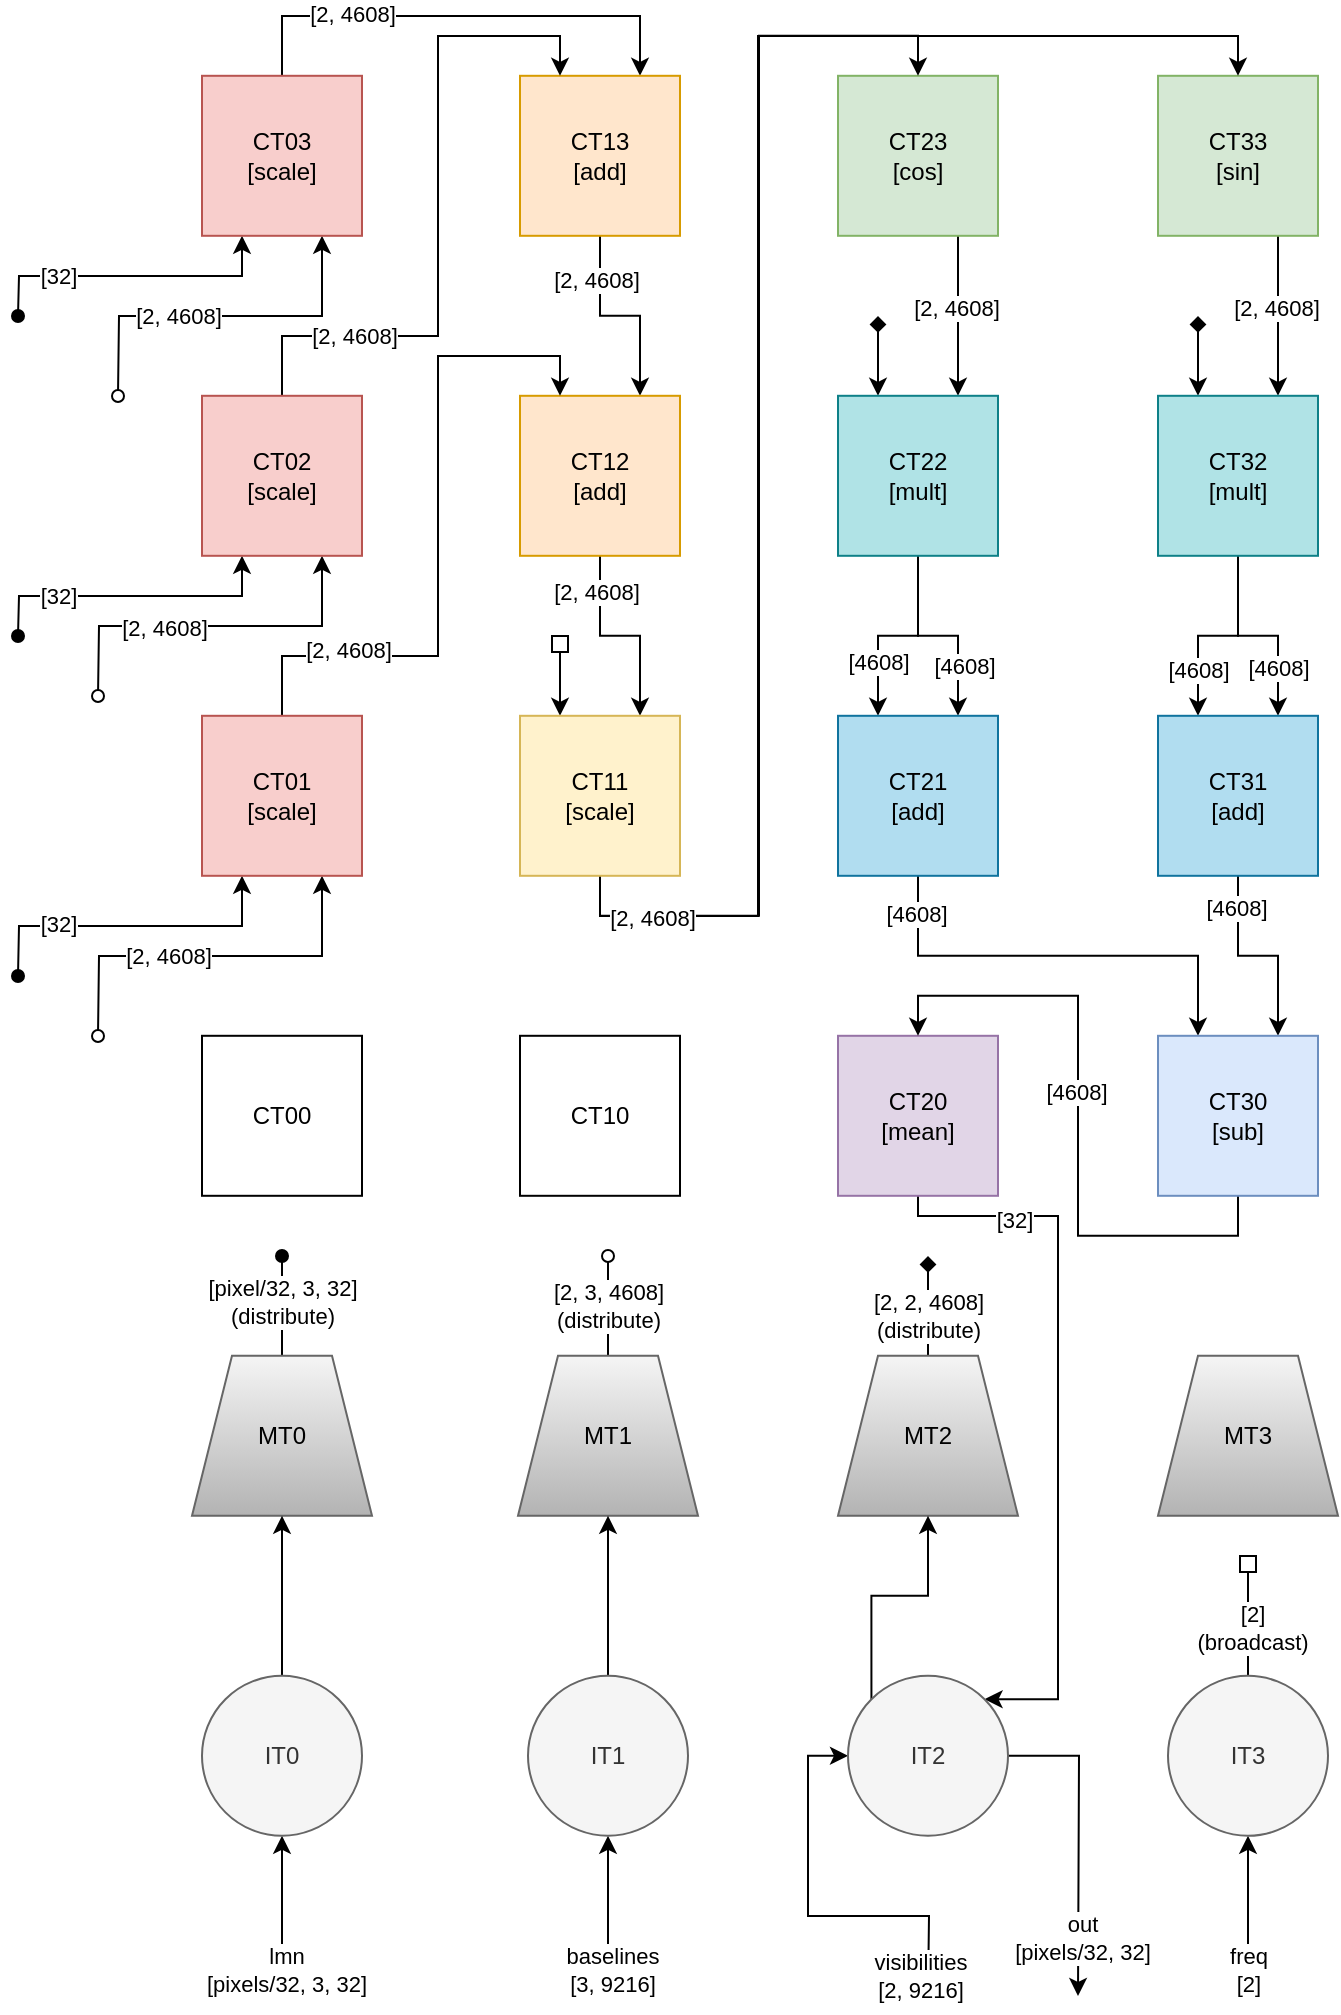 <mxfile version="24.5.3" type="device">
  <diagram name="Page-1" id="7X-R80Q5URdf1TgEHxfu">
    <mxGraphModel dx="1050" dy="621" grid="1" gridSize="10" guides="1" tooltips="1" connect="1" arrows="1" fold="1" page="1" pageScale="1" pageWidth="850" pageHeight="1100" math="0" shadow="0">
      <root>
        <mxCell id="0" />
        <mxCell id="1" parent="0" />
        <mxCell id="3DLeBJEjjfiLJF8wQBnB-18" style="edgeStyle=orthogonalEdgeStyle;rounded=0;orthogonalLoop=1;jettySize=auto;html=1;exitX=0.5;exitY=0;exitDx=0;exitDy=0;entryX=0.75;entryY=0;entryDx=0;entryDy=0;" edge="1" parent="1" source="i6Cz08wEIOyxmJ7STcuh-1" target="i6Cz08wEIOyxmJ7STcuh-2">
          <mxGeometry relative="1" as="geometry">
            <Array as="points">
              <mxPoint x="205" y="10" />
              <mxPoint x="385" y="10" />
            </Array>
          </mxGeometry>
        </mxCell>
        <mxCell id="3DLeBJEjjfiLJF8wQBnB-82" value="[2, 4608]" style="edgeLabel;html=1;align=center;verticalAlign=middle;resizable=0;points=[];" vertex="1" connectable="0" parent="3DLeBJEjjfiLJF8wQBnB-18">
          <mxGeometry x="-0.458" y="1" relative="1" as="geometry">
            <mxPoint as="offset" />
          </mxGeometry>
        </mxCell>
        <mxCell id="3DLeBJEjjfiLJF8wQBnB-44" style="edgeStyle=orthogonalEdgeStyle;rounded=0;orthogonalLoop=1;jettySize=auto;html=1;exitX=0.75;exitY=1;exitDx=0;exitDy=0;startArrow=classic;startFill=1;endArrow=oval;endFill=0;" edge="1" parent="1" source="i6Cz08wEIOyxmJ7STcuh-1">
          <mxGeometry relative="1" as="geometry">
            <mxPoint x="120" y="200" as="targetPoint" />
          </mxGeometry>
        </mxCell>
        <mxCell id="3DLeBJEjjfiLJF8wQBnB-66" value="[2, 4608]" style="edgeLabel;html=1;align=center;verticalAlign=middle;resizable=0;points=[];" vertex="1" connectable="0" parent="3DLeBJEjjfiLJF8wQBnB-44">
          <mxGeometry x="0.325" relative="1" as="geometry">
            <mxPoint x="8" as="offset" />
          </mxGeometry>
        </mxCell>
        <mxCell id="3DLeBJEjjfiLJF8wQBnB-47" style="edgeStyle=orthogonalEdgeStyle;rounded=0;orthogonalLoop=1;jettySize=auto;html=1;exitX=0.25;exitY=1;exitDx=0;exitDy=0;startArrow=classic;startFill=1;endArrow=oval;endFill=1;" edge="1" parent="1" source="i6Cz08wEIOyxmJ7STcuh-1">
          <mxGeometry relative="1" as="geometry">
            <mxPoint x="70" y="160" as="targetPoint" />
          </mxGeometry>
        </mxCell>
        <mxCell id="3DLeBJEjjfiLJF8wQBnB-61" value="[32]" style="edgeLabel;html=1;align=center;verticalAlign=middle;resizable=0;points=[];" vertex="1" connectable="0" parent="3DLeBJEjjfiLJF8wQBnB-47">
          <mxGeometry x="0.152" y="3" relative="1" as="geometry">
            <mxPoint x="-25" y="-3" as="offset" />
          </mxGeometry>
        </mxCell>
        <mxCell id="i6Cz08wEIOyxmJ7STcuh-1" value="CT03&lt;div&gt;[scale]&lt;/div&gt;" style="rounded=0;whiteSpace=wrap;html=1;fillColor=#f8cecc;strokeColor=#b85450;" parent="1" vertex="1">
          <mxGeometry x="162" y="39.9" width="80" height="80" as="geometry" />
        </mxCell>
        <mxCell id="3DLeBJEjjfiLJF8wQBnB-17" style="edgeStyle=orthogonalEdgeStyle;rounded=0;orthogonalLoop=1;jettySize=auto;html=1;exitX=0.5;exitY=1;exitDx=0;exitDy=0;entryX=0.75;entryY=0;entryDx=0;entryDy=0;" edge="1" parent="1" source="i6Cz08wEIOyxmJ7STcuh-2" target="i6Cz08wEIOyxmJ7STcuh-6">
          <mxGeometry relative="1" as="geometry" />
        </mxCell>
        <mxCell id="3DLeBJEjjfiLJF8wQBnB-85" value="[2, 4608]" style="edgeLabel;html=1;align=center;verticalAlign=middle;resizable=0;points=[];" vertex="1" connectable="0" parent="3DLeBJEjjfiLJF8wQBnB-17">
          <mxGeometry x="-0.558" y="-2" relative="1" as="geometry">
            <mxPoint as="offset" />
          </mxGeometry>
        </mxCell>
        <mxCell id="i6Cz08wEIOyxmJ7STcuh-2" value="CT13&lt;div&gt;[add]&lt;/div&gt;" style="rounded=0;whiteSpace=wrap;html=1;fillColor=#ffe6cc;strokeColor=#d79b00;" parent="1" vertex="1">
          <mxGeometry x="321" y="39.9" width="80" height="80" as="geometry" />
        </mxCell>
        <mxCell id="3DLeBJEjjfiLJF8wQBnB-53" style="edgeStyle=orthogonalEdgeStyle;rounded=0;orthogonalLoop=1;jettySize=auto;html=1;exitX=0.75;exitY=1;exitDx=0;exitDy=0;entryX=0.75;entryY=0;entryDx=0;entryDy=0;" edge="1" parent="1" source="i6Cz08wEIOyxmJ7STcuh-3" target="i6Cz08wEIOyxmJ7STcuh-7">
          <mxGeometry relative="1" as="geometry" />
        </mxCell>
        <mxCell id="3DLeBJEjjfiLJF8wQBnB-88" value="[2, 4608]" style="edgeLabel;html=1;align=center;verticalAlign=middle;resizable=0;points=[];" vertex="1" connectable="0" parent="3DLeBJEjjfiLJF8wQBnB-53">
          <mxGeometry x="-0.098" y="-1" relative="1" as="geometry">
            <mxPoint as="offset" />
          </mxGeometry>
        </mxCell>
        <mxCell id="i6Cz08wEIOyxmJ7STcuh-3" value="CT23&lt;div&gt;[cos]&lt;/div&gt;" style="rounded=0;whiteSpace=wrap;html=1;fillColor=#d5e8d4;strokeColor=#82b366;" parent="1" vertex="1">
          <mxGeometry x="480" y="39.9" width="80" height="80" as="geometry" />
        </mxCell>
        <mxCell id="3DLeBJEjjfiLJF8wQBnB-54" style="edgeStyle=orthogonalEdgeStyle;rounded=0;orthogonalLoop=1;jettySize=auto;html=1;exitX=0.75;exitY=1;exitDx=0;exitDy=0;entryX=0.75;entryY=0;entryDx=0;entryDy=0;" edge="1" parent="1" source="i6Cz08wEIOyxmJ7STcuh-4" target="i6Cz08wEIOyxmJ7STcuh-8">
          <mxGeometry relative="1" as="geometry" />
        </mxCell>
        <mxCell id="3DLeBJEjjfiLJF8wQBnB-89" value="[2, 4608]" style="edgeLabel;html=1;align=center;verticalAlign=middle;resizable=0;points=[];" vertex="1" connectable="0" parent="3DLeBJEjjfiLJF8wQBnB-54">
          <mxGeometry x="-0.098" y="-1" relative="1" as="geometry">
            <mxPoint as="offset" />
          </mxGeometry>
        </mxCell>
        <mxCell id="i6Cz08wEIOyxmJ7STcuh-4" value="CT33&lt;div&gt;[sin]&lt;/div&gt;" style="rounded=0;whiteSpace=wrap;html=1;fillColor=#d5e8d4;strokeColor=#82b366;" parent="1" vertex="1">
          <mxGeometry x="640" y="39.9" width="80" height="80" as="geometry" />
        </mxCell>
        <mxCell id="3DLeBJEjjfiLJF8wQBnB-19" style="edgeStyle=orthogonalEdgeStyle;rounded=0;orthogonalLoop=1;jettySize=auto;html=1;exitX=0.5;exitY=0;exitDx=0;exitDy=0;entryX=0.25;entryY=0;entryDx=0;entryDy=0;" edge="1" parent="1" source="i6Cz08wEIOyxmJ7STcuh-5" target="i6Cz08wEIOyxmJ7STcuh-2">
          <mxGeometry relative="1" as="geometry">
            <Array as="points">
              <mxPoint x="202" y="170" />
              <mxPoint x="280" y="170" />
              <mxPoint x="280" y="20" />
              <mxPoint x="341" y="20" />
            </Array>
          </mxGeometry>
        </mxCell>
        <mxCell id="3DLeBJEjjfiLJF8wQBnB-83" value="[2, 4608]" style="edgeLabel;html=1;align=center;verticalAlign=middle;resizable=0;points=[];" vertex="1" connectable="0" parent="3DLeBJEjjfiLJF8wQBnB-19">
          <mxGeometry x="-0.612" relative="1" as="geometry">
            <mxPoint as="offset" />
          </mxGeometry>
        </mxCell>
        <mxCell id="3DLeBJEjjfiLJF8wQBnB-45" style="edgeStyle=orthogonalEdgeStyle;rounded=0;orthogonalLoop=1;jettySize=auto;html=1;exitX=0.25;exitY=1;exitDx=0;exitDy=0;startArrow=classic;startFill=1;endArrow=oval;endFill=1;" edge="1" parent="1" source="i6Cz08wEIOyxmJ7STcuh-5">
          <mxGeometry relative="1" as="geometry">
            <mxPoint x="70" y="320" as="targetPoint" />
          </mxGeometry>
        </mxCell>
        <mxCell id="3DLeBJEjjfiLJF8wQBnB-60" value="[32]" style="edgeLabel;html=1;align=center;verticalAlign=middle;resizable=0;points=[];" vertex="1" connectable="0" parent="3DLeBJEjjfiLJF8wQBnB-45">
          <mxGeometry x="0.244" relative="1" as="geometry">
            <mxPoint x="-18" as="offset" />
          </mxGeometry>
        </mxCell>
        <mxCell id="3DLeBJEjjfiLJF8wQBnB-46" style="edgeStyle=orthogonalEdgeStyle;rounded=0;orthogonalLoop=1;jettySize=auto;html=1;exitX=0.75;exitY=1;exitDx=0;exitDy=0;startArrow=classic;startFill=1;endArrow=oval;endFill=0;" edge="1" parent="1" source="i6Cz08wEIOyxmJ7STcuh-5">
          <mxGeometry relative="1" as="geometry">
            <mxPoint x="110" y="350" as="targetPoint" />
          </mxGeometry>
        </mxCell>
        <mxCell id="3DLeBJEjjfiLJF8wQBnB-80" value="[2, 4608]" style="edgeLabel;html=1;align=center;verticalAlign=middle;resizable=0;points=[];" vertex="1" connectable="0" parent="3DLeBJEjjfiLJF8wQBnB-46">
          <mxGeometry x="0.259" y="1" relative="1" as="geometry">
            <mxPoint as="offset" />
          </mxGeometry>
        </mxCell>
        <mxCell id="i6Cz08wEIOyxmJ7STcuh-5" value="CT02&lt;div&gt;[scale]&lt;/div&gt;" style="rounded=0;whiteSpace=wrap;html=1;fillColor=#f8cecc;strokeColor=#b85450;" parent="1" vertex="1">
          <mxGeometry x="162" y="199.9" width="80" height="80" as="geometry" />
        </mxCell>
        <mxCell id="3DLeBJEjjfiLJF8wQBnB-36" style="edgeStyle=orthogonalEdgeStyle;rounded=0;orthogonalLoop=1;jettySize=auto;html=1;exitX=0.5;exitY=1;exitDx=0;exitDy=0;entryX=0.75;entryY=0;entryDx=0;entryDy=0;" edge="1" parent="1" source="i6Cz08wEIOyxmJ7STcuh-6" target="i6Cz08wEIOyxmJ7STcuh-10">
          <mxGeometry relative="1" as="geometry" />
        </mxCell>
        <mxCell id="3DLeBJEjjfiLJF8wQBnB-86" value="[2, 4608]" style="edgeLabel;html=1;align=center;verticalAlign=middle;resizable=0;points=[];" vertex="1" connectable="0" parent="3DLeBJEjjfiLJF8wQBnB-36">
          <mxGeometry x="-0.638" y="-2" relative="1" as="geometry">
            <mxPoint as="offset" />
          </mxGeometry>
        </mxCell>
        <mxCell id="i6Cz08wEIOyxmJ7STcuh-6" value="CT12&lt;div&gt;[add]&lt;/div&gt;" style="rounded=0;whiteSpace=wrap;html=1;fillColor=#ffe6cc;strokeColor=#d79b00;" parent="1" vertex="1">
          <mxGeometry x="321" y="199.9" width="80" height="80" as="geometry" />
        </mxCell>
        <mxCell id="3DLeBJEjjfiLJF8wQBnB-27" style="edgeStyle=orthogonalEdgeStyle;rounded=0;orthogonalLoop=1;jettySize=auto;html=1;exitX=0.5;exitY=1;exitDx=0;exitDy=0;entryX=0.25;entryY=0;entryDx=0;entryDy=0;" edge="1" parent="1" source="i6Cz08wEIOyxmJ7STcuh-7" target="i6Cz08wEIOyxmJ7STcuh-11">
          <mxGeometry relative="1" as="geometry" />
        </mxCell>
        <mxCell id="3DLeBJEjjfiLJF8wQBnB-69" value="[4608]" style="edgeLabel;html=1;align=center;verticalAlign=middle;resizable=0;points=[];" vertex="1" connectable="0" parent="3DLeBJEjjfiLJF8wQBnB-27">
          <mxGeometry x="0.462" relative="1" as="geometry">
            <mxPoint as="offset" />
          </mxGeometry>
        </mxCell>
        <mxCell id="3DLeBJEjjfiLJF8wQBnB-28" style="edgeStyle=orthogonalEdgeStyle;rounded=0;orthogonalLoop=1;jettySize=auto;html=1;exitX=0.5;exitY=1;exitDx=0;exitDy=0;entryX=0.75;entryY=0;entryDx=0;entryDy=0;" edge="1" parent="1" source="i6Cz08wEIOyxmJ7STcuh-7" target="i6Cz08wEIOyxmJ7STcuh-11">
          <mxGeometry relative="1" as="geometry" />
        </mxCell>
        <mxCell id="3DLeBJEjjfiLJF8wQBnB-70" value="[4608]" style="edgeLabel;html=1;align=center;verticalAlign=middle;resizable=0;points=[];" vertex="1" connectable="0" parent="3DLeBJEjjfiLJF8wQBnB-28">
          <mxGeometry x="0.502" y="3" relative="1" as="geometry">
            <mxPoint as="offset" />
          </mxGeometry>
        </mxCell>
        <mxCell id="3DLeBJEjjfiLJF8wQBnB-56" style="edgeStyle=orthogonalEdgeStyle;rounded=0;orthogonalLoop=1;jettySize=auto;html=1;exitX=0.25;exitY=0;exitDx=0;exitDy=0;startArrow=classic;startFill=1;endArrow=diamond;endFill=1;" edge="1" parent="1" source="i6Cz08wEIOyxmJ7STcuh-7">
          <mxGeometry relative="1" as="geometry">
            <mxPoint x="500" y="160" as="targetPoint" />
          </mxGeometry>
        </mxCell>
        <mxCell id="i6Cz08wEIOyxmJ7STcuh-7" value="CT22&lt;div&gt;[mult]&lt;/div&gt;" style="rounded=0;whiteSpace=wrap;html=1;fillColor=#b0e3e6;strokeColor=#0e8088;" parent="1" vertex="1">
          <mxGeometry x="480" y="199.9" width="80" height="80" as="geometry" />
        </mxCell>
        <mxCell id="3DLeBJEjjfiLJF8wQBnB-29" style="edgeStyle=orthogonalEdgeStyle;rounded=0;orthogonalLoop=1;jettySize=auto;html=1;exitX=0.5;exitY=1;exitDx=0;exitDy=0;entryX=0.25;entryY=0;entryDx=0;entryDy=0;" edge="1" parent="1" source="i6Cz08wEIOyxmJ7STcuh-8" target="i6Cz08wEIOyxmJ7STcuh-12">
          <mxGeometry relative="1" as="geometry" />
        </mxCell>
        <mxCell id="3DLeBJEjjfiLJF8wQBnB-71" value="[4608]" style="edgeLabel;html=1;align=center;verticalAlign=middle;resizable=0;points=[];" vertex="1" connectable="0" parent="3DLeBJEjjfiLJF8wQBnB-29">
          <mxGeometry x="0.542" relative="1" as="geometry">
            <mxPoint as="offset" />
          </mxGeometry>
        </mxCell>
        <mxCell id="3DLeBJEjjfiLJF8wQBnB-30" style="edgeStyle=orthogonalEdgeStyle;rounded=0;orthogonalLoop=1;jettySize=auto;html=1;exitX=0.5;exitY=1;exitDx=0;exitDy=0;entryX=0.75;entryY=0;entryDx=0;entryDy=0;" edge="1" parent="1" source="i6Cz08wEIOyxmJ7STcuh-8" target="i6Cz08wEIOyxmJ7STcuh-12">
          <mxGeometry relative="1" as="geometry" />
        </mxCell>
        <mxCell id="3DLeBJEjjfiLJF8wQBnB-72" value="[4608]" style="edgeLabel;html=1;align=center;verticalAlign=middle;resizable=0;points=[];" vertex="1" connectable="0" parent="3DLeBJEjjfiLJF8wQBnB-30">
          <mxGeometry x="0.522" relative="1" as="geometry">
            <mxPoint as="offset" />
          </mxGeometry>
        </mxCell>
        <mxCell id="3DLeBJEjjfiLJF8wQBnB-55" style="edgeStyle=orthogonalEdgeStyle;rounded=0;orthogonalLoop=1;jettySize=auto;html=1;exitX=0.25;exitY=0;exitDx=0;exitDy=0;startArrow=classic;startFill=1;endArrow=diamond;endFill=1;" edge="1" parent="1" source="i6Cz08wEIOyxmJ7STcuh-8">
          <mxGeometry relative="1" as="geometry">
            <mxPoint x="660" y="160" as="targetPoint" />
          </mxGeometry>
        </mxCell>
        <mxCell id="i6Cz08wEIOyxmJ7STcuh-8" value="CT32&lt;div&gt;[mult]&lt;/div&gt;" style="rounded=0;whiteSpace=wrap;html=1;fillColor=#b0e3e6;strokeColor=#0e8088;" parent="1" vertex="1">
          <mxGeometry x="640" y="199.9" width="80" height="80" as="geometry" />
        </mxCell>
        <mxCell id="3DLeBJEjjfiLJF8wQBnB-16" style="edgeStyle=orthogonalEdgeStyle;rounded=0;orthogonalLoop=1;jettySize=auto;html=1;exitX=0.5;exitY=0;exitDx=0;exitDy=0;entryX=0.25;entryY=0;entryDx=0;entryDy=0;" edge="1" parent="1" source="i6Cz08wEIOyxmJ7STcuh-9" target="i6Cz08wEIOyxmJ7STcuh-6">
          <mxGeometry relative="1" as="geometry">
            <Array as="points">
              <mxPoint x="202" y="330" />
              <mxPoint x="280" y="330" />
              <mxPoint x="280" y="180" />
              <mxPoint x="341" y="180" />
            </Array>
          </mxGeometry>
        </mxCell>
        <mxCell id="3DLeBJEjjfiLJF8wQBnB-84" value="[2, 4608]" style="edgeLabel;html=1;align=center;verticalAlign=middle;resizable=0;points=[];" vertex="1" connectable="0" parent="3DLeBJEjjfiLJF8wQBnB-16">
          <mxGeometry x="-0.63" y="3" relative="1" as="geometry">
            <mxPoint as="offset" />
          </mxGeometry>
        </mxCell>
        <mxCell id="3DLeBJEjjfiLJF8wQBnB-48" style="edgeStyle=orthogonalEdgeStyle;rounded=0;orthogonalLoop=1;jettySize=auto;html=1;exitX=0.25;exitY=1;exitDx=0;exitDy=0;startArrow=classic;startFill=1;endArrow=oval;endFill=1;" edge="1" parent="1" source="i6Cz08wEIOyxmJ7STcuh-9">
          <mxGeometry relative="1" as="geometry">
            <mxPoint x="70" y="490" as="targetPoint" />
          </mxGeometry>
        </mxCell>
        <mxCell id="3DLeBJEjjfiLJF8wQBnB-59" value="[32]" style="edgeLabel;html=1;align=center;verticalAlign=middle;resizable=0;points=[];" vertex="1" connectable="0" parent="3DLeBJEjjfiLJF8wQBnB-48">
          <mxGeometry x="0.34" y="-1" relative="1" as="geometry">
            <mxPoint x="-9" as="offset" />
          </mxGeometry>
        </mxCell>
        <mxCell id="3DLeBJEjjfiLJF8wQBnB-49" style="edgeStyle=orthogonalEdgeStyle;rounded=0;orthogonalLoop=1;jettySize=auto;html=1;exitX=0.75;exitY=1;exitDx=0;exitDy=0;startArrow=classic;startFill=1;endArrow=oval;endFill=0;" edge="1" parent="1" source="i6Cz08wEIOyxmJ7STcuh-9">
          <mxGeometry relative="1" as="geometry">
            <mxPoint x="110" y="520" as="targetPoint" />
          </mxGeometry>
        </mxCell>
        <mxCell id="3DLeBJEjjfiLJF8wQBnB-81" value="[2, 4608]" style="edgeLabel;html=1;align=center;verticalAlign=middle;resizable=0;points=[];" vertex="1" connectable="0" parent="3DLeBJEjjfiLJF8wQBnB-49">
          <mxGeometry x="0.224" relative="1" as="geometry">
            <mxPoint as="offset" />
          </mxGeometry>
        </mxCell>
        <mxCell id="i6Cz08wEIOyxmJ7STcuh-9" value="CT01&lt;div&gt;[scale]&lt;/div&gt;" style="rounded=0;whiteSpace=wrap;html=1;fillColor=#f8cecc;strokeColor=#b85450;" parent="1" vertex="1">
          <mxGeometry x="162" y="359.9" width="80" height="80" as="geometry" />
        </mxCell>
        <mxCell id="3DLeBJEjjfiLJF8wQBnB-21" style="edgeStyle=orthogonalEdgeStyle;rounded=0;orthogonalLoop=1;jettySize=auto;html=1;exitX=0.5;exitY=1;exitDx=0;exitDy=0;entryX=0.5;entryY=0;entryDx=0;entryDy=0;" edge="1" parent="1" source="i6Cz08wEIOyxmJ7STcuh-10" target="i6Cz08wEIOyxmJ7STcuh-3">
          <mxGeometry relative="1" as="geometry" />
        </mxCell>
        <mxCell id="3DLeBJEjjfiLJF8wQBnB-22" style="edgeStyle=orthogonalEdgeStyle;rounded=0;orthogonalLoop=1;jettySize=auto;html=1;exitX=0.5;exitY=1;exitDx=0;exitDy=0;entryX=0.5;entryY=0;entryDx=0;entryDy=0;" edge="1" parent="1" source="i6Cz08wEIOyxmJ7STcuh-10" target="i6Cz08wEIOyxmJ7STcuh-4">
          <mxGeometry relative="1" as="geometry">
            <Array as="points">
              <mxPoint x="361" y="460" />
              <mxPoint x="440" y="460" />
              <mxPoint x="440" y="20" />
              <mxPoint x="680" y="20" />
            </Array>
          </mxGeometry>
        </mxCell>
        <mxCell id="3DLeBJEjjfiLJF8wQBnB-87" value="[2, 4608]" style="edgeLabel;html=1;align=center;verticalAlign=middle;resizable=0;points=[];" vertex="1" connectable="0" parent="3DLeBJEjjfiLJF8wQBnB-22">
          <mxGeometry x="-0.885" y="-1" relative="1" as="geometry">
            <mxPoint as="offset" />
          </mxGeometry>
        </mxCell>
        <mxCell id="3DLeBJEjjfiLJF8wQBnB-40" style="edgeStyle=orthogonalEdgeStyle;rounded=0;orthogonalLoop=1;jettySize=auto;html=1;exitX=0.25;exitY=0;exitDx=0;exitDy=0;startArrow=classic;startFill=1;endArrow=box;endFill=0;" edge="1" parent="1" source="i6Cz08wEIOyxmJ7STcuh-10">
          <mxGeometry relative="1" as="geometry">
            <mxPoint x="341" y="320" as="targetPoint" />
          </mxGeometry>
        </mxCell>
        <mxCell id="i6Cz08wEIOyxmJ7STcuh-10" value="CT11&lt;div&gt;[scale]&lt;/div&gt;" style="rounded=0;whiteSpace=wrap;html=1;fillColor=#fff2cc;strokeColor=#d6b656;" parent="1" vertex="1">
          <mxGeometry x="321" y="359.9" width="80" height="80" as="geometry" />
        </mxCell>
        <mxCell id="3DLeBJEjjfiLJF8wQBnB-32" style="edgeStyle=orthogonalEdgeStyle;rounded=0;orthogonalLoop=1;jettySize=auto;html=1;exitX=0.5;exitY=1;exitDx=0;exitDy=0;entryX=0.25;entryY=0;entryDx=0;entryDy=0;" edge="1" parent="1" source="i6Cz08wEIOyxmJ7STcuh-11" target="i6Cz08wEIOyxmJ7STcuh-16">
          <mxGeometry relative="1" as="geometry" />
        </mxCell>
        <mxCell id="3DLeBJEjjfiLJF8wQBnB-90" value="[4608]" style="edgeLabel;html=1;align=center;verticalAlign=middle;resizable=0;points=[];" vertex="1" connectable="0" parent="3DLeBJEjjfiLJF8wQBnB-32">
          <mxGeometry x="-0.826" y="-1" relative="1" as="geometry">
            <mxPoint as="offset" />
          </mxGeometry>
        </mxCell>
        <mxCell id="i6Cz08wEIOyxmJ7STcuh-11" value="CT21&lt;div&gt;[add]&lt;/div&gt;" style="rounded=0;whiteSpace=wrap;html=1;fillColor=#b1ddf0;strokeColor=#10739e;" parent="1" vertex="1">
          <mxGeometry x="480" y="359.9" width="80" height="80" as="geometry" />
        </mxCell>
        <mxCell id="3DLeBJEjjfiLJF8wQBnB-33" style="edgeStyle=orthogonalEdgeStyle;rounded=0;orthogonalLoop=1;jettySize=auto;html=1;exitX=0.5;exitY=1;exitDx=0;exitDy=0;entryX=0.75;entryY=0;entryDx=0;entryDy=0;" edge="1" parent="1" source="i6Cz08wEIOyxmJ7STcuh-12" target="i6Cz08wEIOyxmJ7STcuh-16">
          <mxGeometry relative="1" as="geometry" />
        </mxCell>
        <mxCell id="3DLeBJEjjfiLJF8wQBnB-91" value="[4608]" style="edgeLabel;html=1;align=center;verticalAlign=middle;resizable=0;points=[];" vertex="1" connectable="0" parent="3DLeBJEjjfiLJF8wQBnB-33">
          <mxGeometry x="-0.678" y="-1" relative="1" as="geometry">
            <mxPoint as="offset" />
          </mxGeometry>
        </mxCell>
        <mxCell id="i6Cz08wEIOyxmJ7STcuh-12" value="CT31&lt;div&gt;[add]&lt;/div&gt;" style="rounded=0;whiteSpace=wrap;html=1;fillColor=#b1ddf0;strokeColor=#10739e;" parent="1" vertex="1">
          <mxGeometry x="640" y="359.9" width="80" height="80" as="geometry" />
        </mxCell>
        <mxCell id="i6Cz08wEIOyxmJ7STcuh-13" value="CT00" style="rounded=0;whiteSpace=wrap;html=1;" parent="1" vertex="1">
          <mxGeometry x="162" y="519.9" width="80" height="80" as="geometry" />
        </mxCell>
        <mxCell id="i6Cz08wEIOyxmJ7STcuh-14" value="CT10" style="rounded=0;whiteSpace=wrap;html=1;" parent="1" vertex="1">
          <mxGeometry x="321" y="519.9" width="80" height="80" as="geometry" />
        </mxCell>
        <mxCell id="3DLeBJEjjfiLJF8wQBnB-35" style="edgeStyle=orthogonalEdgeStyle;rounded=0;orthogonalLoop=1;jettySize=auto;html=1;exitX=0.5;exitY=1;exitDx=0;exitDy=0;entryX=1;entryY=0;entryDx=0;entryDy=0;" edge="1" parent="1" source="i6Cz08wEIOyxmJ7STcuh-15" target="i6Cz08wEIOyxmJ7STcuh-24">
          <mxGeometry relative="1" as="geometry">
            <Array as="points">
              <mxPoint x="520" y="610" />
              <mxPoint x="590" y="610" />
              <mxPoint x="590" y="852" />
            </Array>
          </mxGeometry>
        </mxCell>
        <mxCell id="3DLeBJEjjfiLJF8wQBnB-93" value="[32]" style="edgeLabel;html=1;align=center;verticalAlign=middle;resizable=0;points=[];" vertex="1" connectable="0" parent="3DLeBJEjjfiLJF8wQBnB-35">
          <mxGeometry x="-0.677" y="-2" relative="1" as="geometry">
            <mxPoint as="offset" />
          </mxGeometry>
        </mxCell>
        <mxCell id="i6Cz08wEIOyxmJ7STcuh-15" value="CT20&lt;div&gt;[mean]&lt;/div&gt;" style="rounded=0;whiteSpace=wrap;html=1;fillColor=#e1d5e7;strokeColor=#9673a6;" parent="1" vertex="1">
          <mxGeometry x="480" y="519.9" width="80" height="80" as="geometry" />
        </mxCell>
        <mxCell id="3DLeBJEjjfiLJF8wQBnB-34" style="edgeStyle=orthogonalEdgeStyle;rounded=0;orthogonalLoop=1;jettySize=auto;html=1;exitX=0.5;exitY=1;exitDx=0;exitDy=0;entryX=0.5;entryY=0;entryDx=0;entryDy=0;" edge="1" parent="1" source="i6Cz08wEIOyxmJ7STcuh-16" target="i6Cz08wEIOyxmJ7STcuh-15">
          <mxGeometry relative="1" as="geometry" />
        </mxCell>
        <mxCell id="3DLeBJEjjfiLJF8wQBnB-92" value="[4608]" style="edgeLabel;html=1;align=center;verticalAlign=middle;resizable=0;points=[];" vertex="1" connectable="0" parent="3DLeBJEjjfiLJF8wQBnB-34">
          <mxGeometry x="0.074" y="1" relative="1" as="geometry">
            <mxPoint as="offset" />
          </mxGeometry>
        </mxCell>
        <mxCell id="i6Cz08wEIOyxmJ7STcuh-16" value="CT30&lt;div&gt;[sub]&lt;/div&gt;" style="rounded=0;whiteSpace=wrap;html=1;fillColor=#dae8fc;strokeColor=#6c8ebf;" parent="1" vertex="1">
          <mxGeometry x="640" y="519.9" width="80" height="80" as="geometry" />
        </mxCell>
        <mxCell id="3DLeBJEjjfiLJF8wQBnB-52" style="edgeStyle=orthogonalEdgeStyle;rounded=0;orthogonalLoop=1;jettySize=auto;html=1;exitX=0.5;exitY=0;exitDx=0;exitDy=0;endArrow=oval;endFill=1;" edge="1" parent="1" source="i6Cz08wEIOyxmJ7STcuh-18">
          <mxGeometry relative="1" as="geometry">
            <mxPoint x="202" y="630" as="targetPoint" />
          </mxGeometry>
        </mxCell>
        <mxCell id="3DLeBJEjjfiLJF8wQBnB-57" value="[pixel/32, 3, 32]&lt;div&gt;(distribute)&lt;/div&gt;" style="edgeLabel;html=1;align=center;verticalAlign=middle;resizable=0;points=[];" vertex="1" connectable="0" parent="3DLeBJEjjfiLJF8wQBnB-52">
          <mxGeometry x="-0.052" relative="1" as="geometry">
            <mxPoint y="-3" as="offset" />
          </mxGeometry>
        </mxCell>
        <mxCell id="i6Cz08wEIOyxmJ7STcuh-18" value="MT0" style="shape=trapezoid;perimeter=trapezoidPerimeter;whiteSpace=wrap;html=1;fixedSize=1;direction=east;fillColor=#f5f5f5;strokeColor=#666666;gradientColor=#b3b3b3;" parent="1" vertex="1">
          <mxGeometry x="157" y="679.9" width="90" height="80" as="geometry" />
        </mxCell>
        <mxCell id="3DLeBJEjjfiLJF8wQBnB-51" style="edgeStyle=orthogonalEdgeStyle;rounded=0;orthogonalLoop=1;jettySize=auto;html=1;exitX=0.5;exitY=0;exitDx=0;exitDy=0;endArrow=oval;endFill=0;" edge="1" parent="1" source="i6Cz08wEIOyxmJ7STcuh-19">
          <mxGeometry relative="1" as="geometry">
            <mxPoint x="365" y="630" as="targetPoint" />
          </mxGeometry>
        </mxCell>
        <mxCell id="3DLeBJEjjfiLJF8wQBnB-63" value="[2, 3, 4608]&lt;div&gt;(distribute)&lt;/div&gt;" style="edgeLabel;html=1;align=center;verticalAlign=middle;resizable=0;points=[];" vertex="1" connectable="0" parent="3DLeBJEjjfiLJF8wQBnB-51">
          <mxGeometry x="0.026" y="1" relative="1" as="geometry">
            <mxPoint as="offset" />
          </mxGeometry>
        </mxCell>
        <mxCell id="i6Cz08wEIOyxmJ7STcuh-19" value="MT1" style="shape=trapezoid;perimeter=trapezoidPerimeter;whiteSpace=wrap;html=1;fixedSize=1;direction=east;fillColor=#f5f5f5;strokeColor=#666666;gradientColor=#b3b3b3;" parent="1" vertex="1">
          <mxGeometry x="320" y="679.9" width="90" height="80" as="geometry" />
        </mxCell>
        <mxCell id="3DLeBJEjjfiLJF8wQBnB-50" style="edgeStyle=orthogonalEdgeStyle;rounded=0;orthogonalLoop=1;jettySize=auto;html=1;exitX=0.5;exitY=0;exitDx=0;exitDy=0;endArrow=diamond;endFill=1;" edge="1" parent="1" source="i6Cz08wEIOyxmJ7STcuh-20">
          <mxGeometry relative="1" as="geometry">
            <mxPoint x="525" y="630" as="targetPoint" />
          </mxGeometry>
        </mxCell>
        <mxCell id="3DLeBJEjjfiLJF8wQBnB-64" value="[2, 2, 4608]&lt;div&gt;(distribute)&lt;/div&gt;" style="edgeLabel;html=1;align=center;verticalAlign=middle;resizable=0;points=[];" vertex="1" connectable="0" parent="3DLeBJEjjfiLJF8wQBnB-50">
          <mxGeometry x="-0.573" y="-1" relative="1" as="geometry">
            <mxPoint x="-1" y="-9" as="offset" />
          </mxGeometry>
        </mxCell>
        <mxCell id="i6Cz08wEIOyxmJ7STcuh-20" value="MT2" style="shape=trapezoid;perimeter=trapezoidPerimeter;whiteSpace=wrap;html=1;fixedSize=1;direction=east;fillColor=#f5f5f5;strokeColor=#666666;gradientColor=#b3b3b3;" parent="1" vertex="1">
          <mxGeometry x="480" y="679.9" width="90" height="80" as="geometry" />
        </mxCell>
        <mxCell id="i6Cz08wEIOyxmJ7STcuh-21" value="MT3" style="shape=trapezoid;perimeter=trapezoidPerimeter;whiteSpace=wrap;html=1;fixedSize=1;direction=east;fillColor=#f5f5f5;strokeColor=#666666;gradientColor=#b3b3b3;" parent="1" vertex="1">
          <mxGeometry x="640" y="679.9" width="90" height="80" as="geometry" />
        </mxCell>
        <mxCell id="3DLeBJEjjfiLJF8wQBnB-1" style="edgeStyle=orthogonalEdgeStyle;rounded=0;orthogonalLoop=1;jettySize=auto;html=1;exitX=0.5;exitY=1;exitDx=0;exitDy=0;startArrow=classic;startFill=1;endArrow=none;endFill=0;" edge="1" parent="1" source="i6Cz08wEIOyxmJ7STcuh-22">
          <mxGeometry relative="1" as="geometry">
            <mxPoint x="202" y="1000" as="targetPoint" />
          </mxGeometry>
        </mxCell>
        <mxCell id="3DLeBJEjjfiLJF8wQBnB-10" value="&lt;div&gt;lmn&lt;/div&gt;&lt;div&gt;[pixels/32, 3, 32]&lt;/div&gt;" style="edgeLabel;html=1;align=center;verticalAlign=middle;resizable=0;points=[];" vertex="1" connectable="0" parent="3DLeBJEjjfiLJF8wQBnB-1">
          <mxGeometry x="0.594" y="2" relative="1" as="geometry">
            <mxPoint y="3" as="offset" />
          </mxGeometry>
        </mxCell>
        <mxCell id="3DLeBJEjjfiLJF8wQBnB-37" style="edgeStyle=orthogonalEdgeStyle;rounded=0;orthogonalLoop=1;jettySize=auto;html=1;exitX=0.5;exitY=0;exitDx=0;exitDy=0;entryX=0.5;entryY=1;entryDx=0;entryDy=0;" edge="1" parent="1" source="i6Cz08wEIOyxmJ7STcuh-22" target="i6Cz08wEIOyxmJ7STcuh-18">
          <mxGeometry relative="1" as="geometry" />
        </mxCell>
        <mxCell id="i6Cz08wEIOyxmJ7STcuh-22" value="IT0" style="ellipse;whiteSpace=wrap;html=1;aspect=fixed;fillColor=#f5f5f5;fontColor=#333333;strokeColor=#666666;" parent="1" vertex="1">
          <mxGeometry x="162" y="839.9" width="80" height="80" as="geometry" />
        </mxCell>
        <mxCell id="3DLeBJEjjfiLJF8wQBnB-2" style="edgeStyle=orthogonalEdgeStyle;rounded=0;orthogonalLoop=1;jettySize=auto;html=1;exitX=0.5;exitY=1;exitDx=0;exitDy=0;startArrow=classic;startFill=1;endArrow=none;endFill=0;" edge="1" parent="1" source="i6Cz08wEIOyxmJ7STcuh-23">
          <mxGeometry relative="1" as="geometry">
            <mxPoint x="365" y="1000" as="targetPoint" />
          </mxGeometry>
        </mxCell>
        <mxCell id="3DLeBJEjjfiLJF8wQBnB-11" value="baselines&lt;div&gt;[3, 9216]&lt;/div&gt;" style="edgeLabel;html=1;align=center;verticalAlign=middle;resizable=0;points=[];" vertex="1" connectable="0" parent="3DLeBJEjjfiLJF8wQBnB-2">
          <mxGeometry x="0.42" y="1" relative="1" as="geometry">
            <mxPoint y="10" as="offset" />
          </mxGeometry>
        </mxCell>
        <mxCell id="3DLeBJEjjfiLJF8wQBnB-5" style="edgeStyle=orthogonalEdgeStyle;rounded=0;orthogonalLoop=1;jettySize=auto;html=1;exitX=0.5;exitY=0;exitDx=0;exitDy=0;entryX=0.5;entryY=1;entryDx=0;entryDy=0;" edge="1" parent="1" source="i6Cz08wEIOyxmJ7STcuh-23" target="i6Cz08wEIOyxmJ7STcuh-19">
          <mxGeometry relative="1" as="geometry" />
        </mxCell>
        <mxCell id="i6Cz08wEIOyxmJ7STcuh-23" value="IT1" style="ellipse;whiteSpace=wrap;html=1;aspect=fixed;fillColor=#f5f5f5;fontColor=#333333;strokeColor=#666666;" parent="1" vertex="1">
          <mxGeometry x="325" y="839.9" width="80" height="80" as="geometry" />
        </mxCell>
        <mxCell id="3DLeBJEjjfiLJF8wQBnB-3" style="edgeStyle=orthogonalEdgeStyle;rounded=0;orthogonalLoop=1;jettySize=auto;html=1;startArrow=classic;startFill=1;endArrow=none;endFill=0;exitX=0;exitY=0.5;exitDx=0;exitDy=0;" edge="1" parent="1" source="i6Cz08wEIOyxmJ7STcuh-24">
          <mxGeometry relative="1" as="geometry">
            <mxPoint x="525" y="1000" as="targetPoint" />
            <mxPoint x="525" y="920" as="sourcePoint" />
          </mxGeometry>
        </mxCell>
        <mxCell id="3DLeBJEjjfiLJF8wQBnB-12" value="visibilities&lt;div&gt;[2, 9216]&lt;/div&gt;" style="edgeLabel;html=1;align=center;verticalAlign=middle;resizable=0;points=[];" vertex="1" connectable="0" parent="3DLeBJEjjfiLJF8wQBnB-3">
          <mxGeometry x="0.371" relative="1" as="geometry">
            <mxPoint x="18" y="30" as="offset" />
          </mxGeometry>
        </mxCell>
        <mxCell id="3DLeBJEjjfiLJF8wQBnB-6" style="edgeStyle=orthogonalEdgeStyle;rounded=0;orthogonalLoop=1;jettySize=auto;html=1;exitX=0;exitY=0;exitDx=0;exitDy=0;entryX=0.5;entryY=1;entryDx=0;entryDy=0;" edge="1" parent="1" source="i6Cz08wEIOyxmJ7STcuh-24" target="i6Cz08wEIOyxmJ7STcuh-20">
          <mxGeometry relative="1" as="geometry" />
        </mxCell>
        <mxCell id="3DLeBJEjjfiLJF8wQBnB-8" style="edgeStyle=orthogonalEdgeStyle;rounded=0;orthogonalLoop=1;jettySize=auto;html=1;exitX=1;exitY=0.5;exitDx=0;exitDy=0;" edge="1" parent="1" source="i6Cz08wEIOyxmJ7STcuh-24">
          <mxGeometry relative="1" as="geometry">
            <mxPoint x="600" y="1000" as="targetPoint" />
          </mxGeometry>
        </mxCell>
        <mxCell id="3DLeBJEjjfiLJF8wQBnB-9" value="out&lt;div&gt;[pixels/32, 32]&lt;/div&gt;" style="edgeLabel;html=1;align=center;verticalAlign=middle;resizable=0;points=[];" vertex="1" connectable="0" parent="3DLeBJEjjfiLJF8wQBnB-8">
          <mxGeometry x="0.686" y="2" relative="1" as="geometry">
            <mxPoint y="-5" as="offset" />
          </mxGeometry>
        </mxCell>
        <mxCell id="i6Cz08wEIOyxmJ7STcuh-24" value="IT2" style="ellipse;whiteSpace=wrap;html=1;aspect=fixed;fillColor=#f5f5f5;fontColor=#333333;strokeColor=#666666;" parent="1" vertex="1">
          <mxGeometry x="485" y="839.9" width="80" height="80" as="geometry" />
        </mxCell>
        <mxCell id="3DLeBJEjjfiLJF8wQBnB-4" style="edgeStyle=orthogonalEdgeStyle;rounded=0;orthogonalLoop=1;jettySize=auto;html=1;exitX=0.5;exitY=1;exitDx=0;exitDy=0;startArrow=classic;startFill=1;endArrow=none;endFill=0;" edge="1" parent="1" source="i6Cz08wEIOyxmJ7STcuh-25">
          <mxGeometry relative="1" as="geometry">
            <mxPoint x="685" y="1000" as="targetPoint" />
          </mxGeometry>
        </mxCell>
        <mxCell id="3DLeBJEjjfiLJF8wQBnB-13" value="freq&lt;div&gt;[2]&lt;/div&gt;" style="edgeLabel;html=1;align=center;verticalAlign=middle;resizable=0;points=[];" vertex="1" connectable="0" parent="3DLeBJEjjfiLJF8wQBnB-4">
          <mxGeometry x="0.322" y="-1" relative="1" as="geometry">
            <mxPoint y="14" as="offset" />
          </mxGeometry>
        </mxCell>
        <mxCell id="3DLeBJEjjfiLJF8wQBnB-39" style="edgeStyle=orthogonalEdgeStyle;rounded=0;orthogonalLoop=1;jettySize=auto;html=1;exitX=0.5;exitY=0;exitDx=0;exitDy=0;endArrow=box;endFill=0;" edge="1" parent="1" source="i6Cz08wEIOyxmJ7STcuh-25">
          <mxGeometry relative="1" as="geometry">
            <mxPoint x="685" y="780" as="targetPoint" />
          </mxGeometry>
        </mxCell>
        <mxCell id="3DLeBJEjjfiLJF8wQBnB-65" value="&lt;div&gt;[2]&lt;/div&gt;(broadcast)" style="edgeLabel;html=1;align=center;verticalAlign=middle;resizable=0;points=[];" vertex="1" connectable="0" parent="3DLeBJEjjfiLJF8wQBnB-39">
          <mxGeometry x="-0.171" y="-2" relative="1" as="geometry">
            <mxPoint y="1" as="offset" />
          </mxGeometry>
        </mxCell>
        <mxCell id="i6Cz08wEIOyxmJ7STcuh-25" value="IT3" style="ellipse;whiteSpace=wrap;html=1;aspect=fixed;fillColor=#f5f5f5;fontColor=#333333;strokeColor=#666666;" parent="1" vertex="1">
          <mxGeometry x="645" y="839.9" width="80" height="80" as="geometry" />
        </mxCell>
      </root>
    </mxGraphModel>
  </diagram>
</mxfile>
